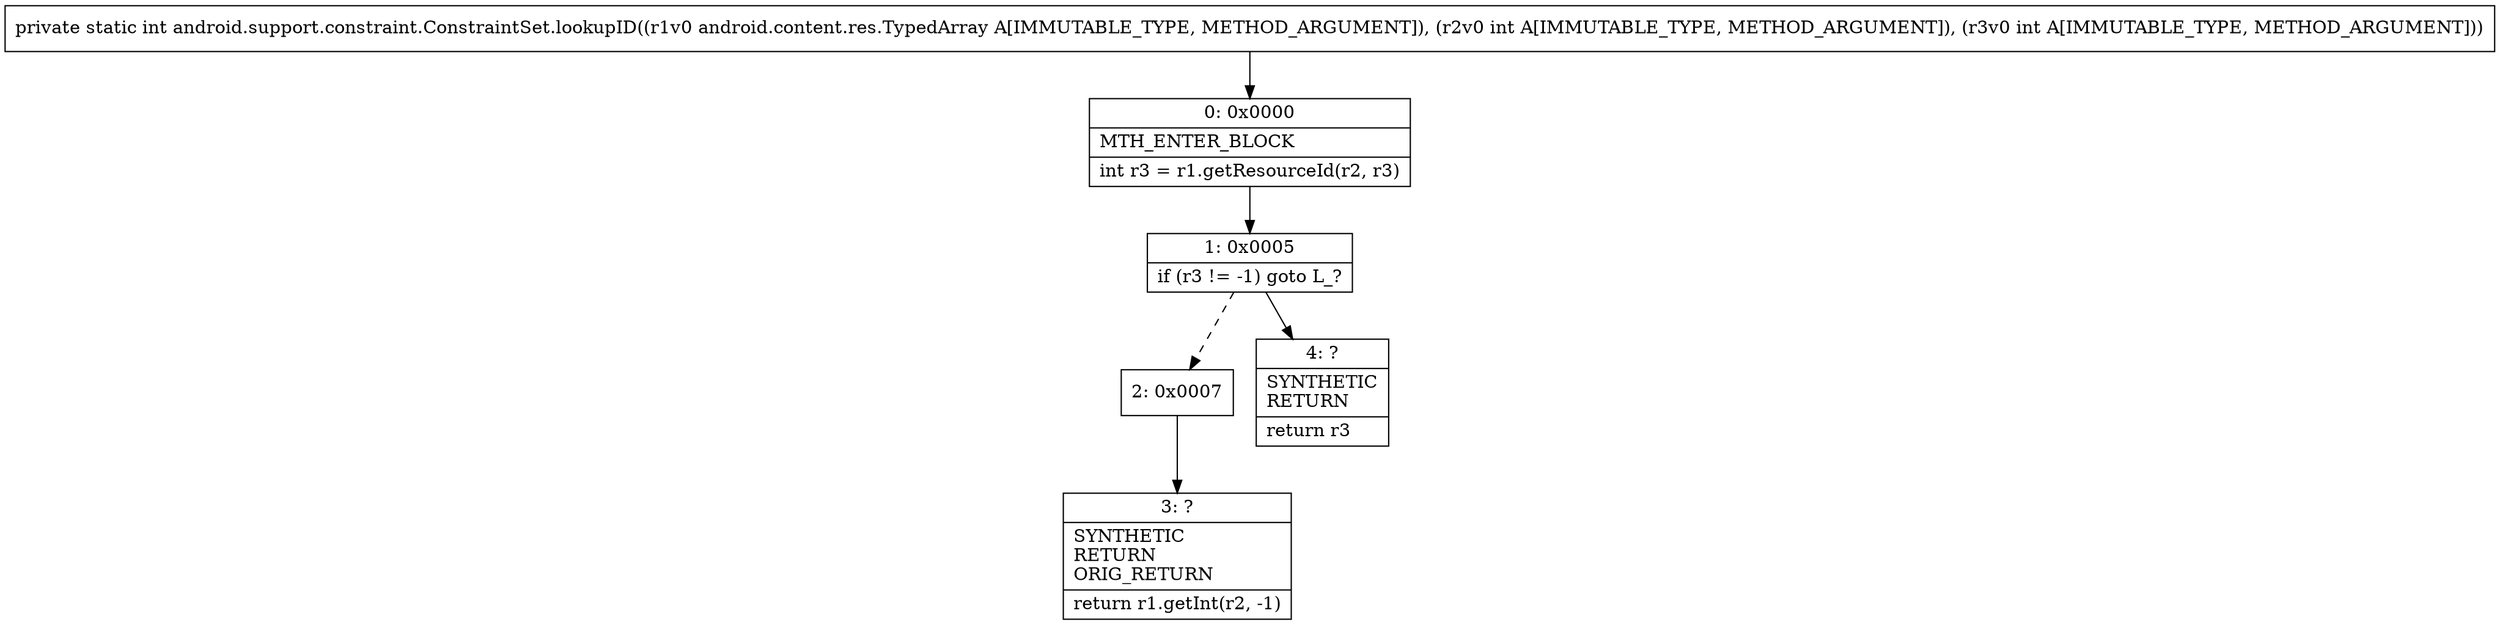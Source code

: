 digraph "CFG forandroid.support.constraint.ConstraintSet.lookupID(Landroid\/content\/res\/TypedArray;II)I" {
Node_0 [shape=record,label="{0\:\ 0x0000|MTH_ENTER_BLOCK\l|int r3 = r1.getResourceId(r2, r3)\l}"];
Node_1 [shape=record,label="{1\:\ 0x0005|if (r3 != \-1) goto L_?\l}"];
Node_2 [shape=record,label="{2\:\ 0x0007}"];
Node_3 [shape=record,label="{3\:\ ?|SYNTHETIC\lRETURN\lORIG_RETURN\l|return r1.getInt(r2, \-1)\l}"];
Node_4 [shape=record,label="{4\:\ ?|SYNTHETIC\lRETURN\l|return r3\l}"];
MethodNode[shape=record,label="{private static int android.support.constraint.ConstraintSet.lookupID((r1v0 android.content.res.TypedArray A[IMMUTABLE_TYPE, METHOD_ARGUMENT]), (r2v0 int A[IMMUTABLE_TYPE, METHOD_ARGUMENT]), (r3v0 int A[IMMUTABLE_TYPE, METHOD_ARGUMENT])) }"];
MethodNode -> Node_0;
Node_0 -> Node_1;
Node_1 -> Node_2[style=dashed];
Node_1 -> Node_4;
Node_2 -> Node_3;
}

